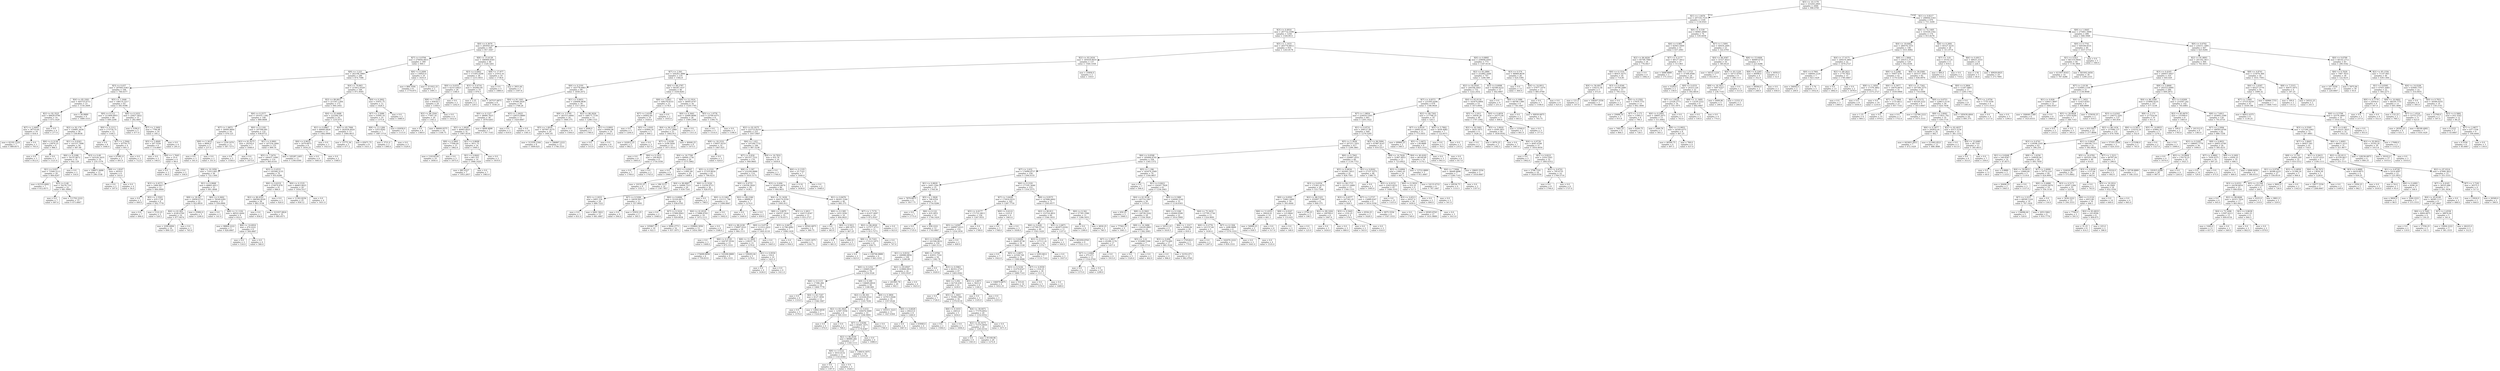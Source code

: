 digraph Tree {
node [shape=box] ;
0 [label="X[5] <= 10.1179\nmse = 333293.2905\nsamples = 2000\nvalue = 996.4785"] ;
1 [label="X[1] <= 1.0476\nmse = 297335.7535\nsamples = 1330\nvalue = 1130.0541"] ;
0 -> 1 [labeldistance=2.5, labelangle=45, headlabel="True"] ;
2 [label="X[3] <= 0.4916\nmse = 287732.5598\nsamples = 1256\nvalue = 1164.8511"] ;
1 -> 2 ;
3 [label="X[0] <= 0.3679\nmse = 285959.207\nsamples = 346\nvalue = 957.1647"] ;
2 -> 3 ;
4 [label="X[7] <= 4.0794\nmse = 276644.0833\nsamples = 300\nvalue = 900.1"] ;
3 -> 4 ;
5 [label="X[8] <= 3.225\nmse = 262196.3969\nsamples = 290\nvalue = 874.7586"] ;
4 -> 5 ;
6 [label="X[3] <= 0.437\nmse = 297845.0363\nsamples = 106\nvalue = 706.0377"] ;
5 -> 6 ;
7 [label="X[4] <= 85.3283\nmse = 405725.6711\nsamples = 23\nvalue = 1150.2609"] ;
6 -> 7 ;
8 [label="X[2] <= 92.3525\nmse = 89628.9796\nsamples = 14\nvalue = 675.1429"] ;
7 -> 8 ;
9 [label="X[7] <= 2.4493\nmse = 36710.64\nsamples = 10\nvalue = 834.4"] ;
8 -> 9 ;
10 [label="mse = 42192.1224\nsamples = 7\nvalue = 889.8571"] ;
9 -> 10 ;
11 [label="mse = 0.0\nsamples = 3\nvalue = 705.0"] ;
9 -> 11 ;
12 [label="mse = 0.0\nsamples = 4\nvalue = 277.0"] ;
8 -> 12 ;
13 [label="mse = 56.8889\nsamples = 9\nvalue = 1889.3333"] ;
7 -> 13 ;
14 [label="X[5] <= 1.2446\nmse = 198114.3217\nsamples = 83\nvalue = 582.9398"] ;
6 -> 14 ;
15 [label="X[0] <= 0.112\nmse = 211809.9955\nsamples = 68\nvalue = 649.2206"] ;
14 -> 15 ;
16 [label="X[2] <= 92.176\nmse = 150881.4436\nsamples = 56\nvalue = 538.8036"] ;
15 -> 16 ;
17 [label="X[6] <= 0.3138\nmse = 23870.25\nsamples = 6\nvalue = 966.5"] ;
16 -> 17 ;
18 [label="mse = 0.0\nsamples = 3\nvalue = 812.0"] ;
17 -> 18 ;
19 [label="mse = 0.0\nsamples = 3\nvalue = 1121.0"] ;
17 -> 19 ;
20 [label="X[1] <= 0.9343\nmse = 141537.7696\nsamples = 50\nvalue = 487.48"] ;
16 -> 20 ;
21 [label="X[6] <= 0.2288\nmse = 76155.4672\nsamples = 31\nvalue = 642.129"] ;
20 -> 21 ;
22 [label="X[1] <= 0.837\nmse = 73566.5113\nsamples = 29\nvalue = 664.6207"] ;
21 -> 22 ;
23 [label="mse = 61510.4082\nsamples = 7\nvalue = 612.8571"] ;
22 -> 23 ;
24 [label="X[3] <= 0.48\nmse = 76278.719\nsamples = 22\nvalue = 681.0909"] ;
22 -> 24 ;
25 [label="mse = 0.0\nsamples = 7\nvalue = 697.0"] ;
24 -> 25 ;
26 [label="mse = 111702.2222\nsamples = 15\nvalue = 673.6667"] ;
24 -> 26 ;
27 [label="mse = 0.0\nsamples = 2\nvalue = 316.0"] ;
21 -> 27 ;
28 [label="X[3] <= 0.48\nmse = 145526.3435\nsamples = 19\nvalue = 235.1579"] ;
20 -> 28 ;
29 [label="mse = 198871.6686\nsamples = 13\nvalue = 296.1538"] ;
28 -> 29 ;
30 [label="X[8] <= 1.8167\nmse = 4418.0\nsamples = 6\nvalue = 103.0"] ;
28 -> 30 ;
31 [label="mse = 0.0\nsamples = 2\nvalue = 197.0"] ;
30 -> 31 ;
32 [label="mse = 0.0\nsamples = 4\nvalue = 56.0"] ;
30 -> 32 ;
33 [label="X[0] <= 0.1213\nmse = 173734.75\nsamples = 12\nvalue = 1164.5"] ;
15 -> 33 ;
34 [label="mse = 0.0\nsamples = 8\nvalue = 1446.0"] ;
33 -> 34 ;
35 [label="X[7] <= 2.5944\nmse = 45750.75\nsamples = 4\nvalue = 601.5"] ;
33 -> 35 ;
36 [label="mse = 67081.0\nsamples = 2\nvalue = 491.0"] ;
35 -> 36 ;
37 [label="mse = 0.0\nsamples = 2\nvalue = 712.0"] ;
35 -> 37 ;
38 [label="X[6] <= 0.1033\nmse = 25827.5822\nsamples = 15\nvalue = 282.4667"] ;
14 -> 38 ;
39 [label="mse = 5184.0\nsamples = 5\nvalue = 477.0"] ;
38 -> 39 ;
40 [label="X[7] <= 3.3492\nmse = 7766.96\nsamples = 10\nvalue = 185.2"] ;
38 -> 40 ;
41 [label="X[5] <= 5.4849\nmse = 507.5556\nsamples = 6\nvalue = 114.6667"] ;
40 -> 41 ;
42 [label="mse = 0.0\nsamples = 2\nvalue = 146.0"] ;
41 -> 42 ;
43 [label="X[6] <= 1.7645\nmse = 25.0\nsamples = 4\nvalue = 99.0"] ;
41 -> 43 ;
44 [label="mse = 0.0\nsamples = 2\nvalue = 94.0"] ;
43 -> 44 ;
45 [label="mse = 0.0\nsamples = 2\nvalue = 104.0"] ;
43 -> 45 ;
46 [label="mse = 0.0\nsamples = 4\nvalue = 291.0"] ;
40 -> 46 ;
47 [label="X[4] <= 79.863\nmse = 215812.9329\nsamples = 184\nvalue = 971.9565"] ;
5 -> 47 ;
48 [label="X[2] <= 89.0611\nmse = 211547.1264\nsamples = 172\nvalue = 940.2442"] ;
47 -> 48 ;
49 [label="X[6] <= 0.2577\nmse = 191031.1382\nsamples = 148\nvalue = 889.0608"] ;
48 -> 49 ;
50 [label="X[7] <= 1.8872\nmse = 30000.9844\nsamples = 16\nvalue = 478.125"] ;
49 -> 50 ;
51 [label="X[8] <= 5.3632\nmse = 8664.0\nsamples = 5\nvalue = 237.0"] ;
50 -> 51 ;
52 [label="mse = 0.0\nsamples = 3\nvalue = 161.0"] ;
51 -> 52 ;
53 [label="mse = 0.0\nsamples = 2\nvalue = 351.0"] ;
51 -> 53 ;
54 [label="mse = 1259.1074\nsamples = 11\nvalue = 587.7273"] ;
50 -> 54 ;
55 [label="X[0] <= 0.1181\nmse = 187599.991\nsamples = 132\nvalue = 938.8712"] ;
49 -> 55 ;
56 [label="X[2] <= 81.9275\nmse = 20250.0\nsamples = 7\nvalue = 1648.0"] ;
55 -> 56 ;
57 [label="mse = 0.0\nsamples = 5\nvalue = 1558.0"] ;
56 -> 57 ;
58 [label="mse = 0.0\nsamples = 2\nvalue = 1873.0"] ;
56 -> 58 ;
59 [label="X[1] <= 0.9901\nmse = 167234.2464\nsamples = 125\nvalue = 899.16"] ;
55 -> 59 ;
60 [label="X[5] <= 7.5474\nmse = 160437.1099\nsamples = 114\nvalue = 865.6316"] ;
59 -> 60 ;
61 [label="X[8] <= 10.1958\nmse = 71012.845\nsamples = 44\nvalue = 722.1364"] ;
60 -> 61 ;
62 [label="X[3] <= 0.4573\nmse = 1906.9917\nsamples = 11\nvalue = 484.0909"] ;
61 -> 62 ;
63 [label="mse = 0.0\nsamples = 2\nvalue = 400.0"] ;
62 -> 63 ;
64 [label="X[5] <= 2.5503\nmse = 410.1728\nsamples = 9\nvalue = 502.7778"] ;
62 -> 64 ;
65 [label="mse = 0.0\nsamples = 7\nvalue = 496.0"] ;
64 -> 65 ;
66 [label="mse = 1122.25\nsamples = 2\nvalue = 526.5"] ;
64 -> 66 ;
67 [label="X[1] <= 0.9068\nmse = 68863.4013\nsamples = 33\nvalue = 801.4848"] ;
61 -> 67 ;
68 [label="X[8] <= 18.267\nmse = 19956.6715\nsamples = 22\nvalue = 922.6818"] ;
67 -> 68 ;
69 [label="X[4] <= 61.003\nmse = 4328.4709\nsamples = 19\nvalue = 877.9474"] ;
68 -> 69 ;
70 [label="mse = 2299.6094\nsamples = 16\nvalue = 899.125"] ;
69 -> 70 ;
71 [label="mse = 0.0\nsamples = 3\nvalue = 765.0"] ;
69 -> 71 ;
72 [label="mse = 25992.0\nsamples = 3\nvalue = 1206.0"] ;
68 -> 72 ;
73 [label="X[0] <= 0.2602\nmse = 78544.6281\nsamples = 11\nvalue = 559.0909"] ;
67 -> 73 ;
74 [label="mse = 0.0\nsamples = 2\nvalue = 141.0"] ;
73 -> 74 ;
75 [label="X[8] <= 11.1192\nmse = 48522.4444\nsamples = 9\nvalue = 652.0"] ;
73 -> 75 ;
76 [label="mse = 98864.2222\nsamples = 3\nvalue = 826.6667"] ;
75 -> 76 ;
77 [label="X[8] <= 14.6916\nmse = 470.2222\nsamples = 6\nvalue = 564.6667"] ;
75 -> 77 ;
78 [label="mse = 0.0\nsamples = 2\nvalue = 534.0"] ;
77 -> 78 ;
79 [label="mse = 0.0\nsamples = 4\nvalue = 580.0"] ;
77 -> 79 ;
80 [label="X[3] <= 0.4531\nmse = 195568.3135\nsamples = 70\nvalue = 955.8286"] ;
60 -> 80 ;
81 [label="X[6] <= 0.6219\nmse = 274974.878\nsamples = 41\nvalue = 886.0"] ;
80 -> 81 ;
82 [label="X[2] <= 80.4551\nmse = 296584.9529\nsamples = 38\nvalue = 883.3158"] ;
81 -> 82 ;
83 [label="mse = 0.0\nsamples = 3\nvalue = 856.0"] ;
82 -> 83 ;
84 [label="mse = 321937.0824\nsamples = 35\nvalue = 885.6571"] ;
82 -> 84 ;
85 [label="mse = 0.0\nsamples = 3\nvalue = 920.0"] ;
81 -> 85 ;
86 [label="X[0] <= 0.1535\nmse = 66663.9025\nsamples = 29\nvalue = 1054.5517"] ;
80 -> 86 ;
87 [label="mse = 11302.8256\nsamples = 25\nvalue = 959.12"] ;
86 -> 87 ;
88 [label="mse = 0.0\nsamples = 4\nvalue = 1651.0"] ;
86 -> 88 ;
89 [label="mse = 105287.1405\nsamples = 11\nvalue = 1246.6364"] ;
59 -> 89 ;
90 [label="X[4] <= 55.4488\nmse = 222284.526\nsamples = 24\nvalue = 1255.875"] ;
48 -> 90 ;
91 [label="X[1] <= 0.8867\nmse = 80840.0826\nsamples = 11\nvalue = 1482.0909"] ;
90 -> 91 ;
92 [label="X[6] <= 0.9635\nmse = 2479.6875\nsamples = 8\nvalue = 1654.25"] ;
91 -> 92 ;
93 [label="mse = 0.0\nsamples = 6\nvalue = 1683.0"] ;
92 -> 93 ;
94 [label="mse = 0.0\nsamples = 2\nvalue = 1568.0"] ;
92 -> 94 ;
95 [label="mse = 0.0\nsamples = 3\nvalue = 1023.0"] ;
91 -> 95 ;
96 [label="X[4] <= 65.7066\nmse = 262028.4024\nsamples = 13\nvalue = 1064.4615"] ;
90 -> 96 ;
97 [label="mse = 15775.36\nsamples = 5\nvalue = 477.2"] ;
96 -> 97 ;
98 [label="mse = 65671.75\nsamples = 8\nvalue = 1431.5"] ;
96 -> 98 ;
99 [label="X[0] <= 0.2602\nmse = 55931.75\nsamples = 12\nvalue = 1426.5"] ;
47 -> 99 ;
100 [label="X[7] <= 2.5086\nmse = 51695.16\nsamples = 10\nvalue = 1375.8"] ;
99 -> 100 ;
101 [label="X[8] <= 13.1284\nmse = 5353.9592\nsamples = 7\nvalue = 1487.5714"] ;
100 -> 101 ;
102 [label="mse = 3721.0\nsamples = 2\nvalue = 1384.0"] ;
101 -> 102 ;
103 [label="mse = 0.0\nsamples = 5\nvalue = 1529.0"] ;
101 -> 103 ;
104 [label="mse = 62658.0\nsamples = 3\nvalue = 1115.0"] ;
100 -> 104 ;
105 [label="mse = 0.0\nsamples = 2\nvalue = 1680.0"] ;
99 -> 105 ;
106 [label="X[6] <= 0.2094\nmse = 136925.6\nsamples = 10\nvalue = 1635.0"] ;
4 -> 106 ;
107 [label="mse = 866.3594\nsamples = 8\nvalue = 1770.875"] ;
106 -> 107 ;
108 [label="mse = 311922.25\nsamples = 2\nvalue = 1091.5"] ;
106 -> 108 ;
109 [label="X[8] <= 15.6138\nmse = 186968.6545\nsamples = 46\nvalue = 1329.3261"] ;
3 -> 109 ;
110 [label="X[3] <= 0.4462\nmse = 173305.0208\nsamples = 36\nvalue = 1215.5833"] ;
109 -> 110 ;
111 [label="X[0] <= 0.6351\nmse = 62313.6923\nsamples = 26\nvalue = 1346.0"] ;
110 -> 111 ;
112 [label="X[8] <= 7.7234\nmse = 65634.5\nsamples = 24\nvalue = 1358.0"] ;
111 -> 112 ;
113 [label="X[2] <= 86.3544\nmse = 77447.16\nsamples = 20\nvalue = 1343.2"] ;
112 -> 113 ;
114 [label="mse = 0.0\nsamples = 4\nvalue = 1369.0"] ;
113 -> 114 ;
115 [label="mse = 96600.9375\nsamples = 16\nvalue = 1336.75"] ;
113 -> 115 ;
116 [label="mse = 0.0\nsamples = 4\nvalue = 1432.0"] ;
112 -> 116 ;
117 [label="mse = 0.0\nsamples = 2\nvalue = 1202.0"] ;
111 -> 117 ;
118 [label="X[3] <= 0.4716\nmse = 302682.85\nsamples = 10\nvalue = 876.5"] ;
110 -> 118 ;
119 [label="mse = 2.25\nsamples = 2\nvalue = 229.5"] ;
118 -> 119 ;
120 [label="mse = 247537.6875\nsamples = 8\nvalue = 1038.25"] ;
118 -> 120 ;
121 [label="X[8] <= 17.877\nmse = 21914.16\nsamples = 10\nvalue = 1738.8"] ;
109 -> 121 ;
122 [label="mse = 0.0\nsamples = 5\nvalue = 1880.0"] ;
121 -> 122 ;
123 [label="mse = 3953.44\nsamples = 5\nvalue = 1597.6"] ;
121 -> 123 ;
124 [label="X[5] <= 1.1433\nmse = 265770.8612\nsamples = 910\nvalue = 1243.8176"] ;
2 -> 124 ;
125 [label="X[2] <= 93.2434\nmse = 185029.9019\nsamples = 137\nvalue = 1564.3358"] ;
124 -> 125 ;
126 [label="X[7] <= 2.561\nmse = 164263.3896\nsamples = 135\nvalue = 1582.8"] ;
125 -> 126 ;
127 [label="X[6] <= 0.2191\nmse = 183778.0063\nsamples = 89\nvalue = 1658.2472"] ;
126 -> 127 ;
128 [label="X[4] <= 91.1441\nmse = 97946.5924\nsamples = 50\nvalue = 1768.26"] ;
127 -> 128 ;
129 [label="X[0] <= 0.1327\nmse = 38084.7625\nsamples = 38\nvalue = 1878.0263"] ;
128 -> 129 ;
130 [label="X[5] <= 1.0029\nmse = 40943.6025\nsamples = 31\nvalue = 1907.4516"] ;
129 -> 130 ;
131 [label="X[8] <= 4.5865\nmse = 77506.64\nsamples = 15\nvalue = 1862.6"] ;
130 -> 131 ;
132 [label="mse = 116144.64\nsamples = 10\nvalue = 1856.4"] ;
131 -> 132 ;
133 [label="mse = 0.0\nsamples = 5\nvalue = 1875.0"] ;
131 -> 133 ;
134 [label="X[1] <= 0.8698\nmse = 3011.75\nsamples = 16\nvalue = 1949.5"] ;
130 -> 134 ;
135 [label="X[1] <= 0.8442\nmse = 661.551\nsamples = 14\nvalue = 1968.1429"] ;
134 -> 135 ;
136 [label="mse = 881.6327\nsamples = 7\nvalue = 1953.2857"] ;
135 -> 136 ;
137 [label="mse = 0.0\nsamples = 7\nvalue = 1983.0"] ;
135 -> 137 ;
138 [label="mse = 0.0\nsamples = 2\nvalue = 1819.0"] ;
134 -> 138 ;
139 [label="mse = 4608.4898\nsamples = 7\nvalue = 1747.7143"] ;
129 -> 139 ;
140 [label="X[5] <= 1.0025\nmse = 128533.8889\nsamples = 12\nvalue = 1420.6667"] ;
128 -> 140 ;
141 [label="mse = 0.0\nsamples = 2\nvalue = 619.0"] ;
140 -> 141 ;
142 [label="mse = 0.0\nsamples = 10\nvalue = 1581.0"] ;
140 -> 142 ;
143 [label="X[1] <= 0.8451\nmse = 258408.9836\nsamples = 39\nvalue = 1517.2051"] ;
127 -> 143 ;
144 [label="X[8] <= 3.5795\nmse = 261513.4844\nsamples = 24\nvalue = 1660.375"] ;
143 -> 144 ;
145 [label="X[5] <= 1.0018\nmse = 307947.4275\nsamples = 20\nvalue = 1691.65"] ;
144 -> 145 ;
146 [label="mse = 313354.2344\nsamples = 8\nvalue = 1609.625"] ;
145 -> 146 ;
147 [label="mse = 296867.2222\nsamples = 12\nvalue = 1746.3333"] ;
145 -> 147 ;
148 [label="mse = 0.0\nsamples = 4\nvalue = 1504.0"] ;
144 -> 148 ;
149 [label="X[2] <= 88.2626\nmse = 168171.7156\nsamples = 15\nvalue = 1288.1333"] ;
143 -> 149 ;
150 [label="mse = 2646.0\nsamples = 5\nvalue = 1780.0"] ;
149 -> 150 ;
151 [label="X[1] <= 0.9001\nmse = 69484.96\nsamples = 10\nvalue = 1042.2"] ;
149 -> 151 ;
152 [label="mse = 0.0\nsamples = 2\nvalue = 515.0"] ;
151 -> 152 ;
153 [label="mse = 0.0\nsamples = 8\nvalue = 1174.0"] ;
151 -> 153 ;
154 [label="X[4] <= 68.2787\nmse = 94185.1437\nsamples = 46\nvalue = 1436.8261"] ;
126 -> 154 ;
155 [label="X[8] <= 7.6263\nmse = 168278.8333\nsamples = 12\nvalue = 1178.0"] ;
154 -> 155 ;
156 [label="X[7] <= 2.6199\nmse = 64402.84\nsamples = 10\nvalue = 1026.6"] ;
155 -> 156 ;
157 [label="mse = 0.0\nsamples = 5\nvalue = 1204.0"] ;
156 -> 157 ;
158 [label="X[5] <= 1.0163\nmse = 65864.16\nsamples = 5\nvalue = 849.2"] ;
156 -> 158 ;
159 [label="mse = 162812.25\nsamples = 2\nvalue = 882.5"] ;
158 -> 159 ;
160 [label="mse = 0.0\nsamples = 3\nvalue = 827.0"] ;
158 -> 160 ;
161 [label="mse = 0.0\nsamples = 2\nvalue = 1935.0"] ;
155 -> 161 ;
162 [label="X[8] <= 12.1914\nmse = 36045.6747\nsamples = 34\nvalue = 1528.1765"] ;
154 -> 162 ;
163 [label="X[0] <= 0.3641\nmse = 32680.8698\nsamples = 26\nvalue = 1569.2308"] ;
162 -> 163 ;
164 [label="X[4] <= 94.2121\nmse = 27111.2968\nsamples = 23\nvalue = 1602.913"] ;
163 -> 164 ;
165 [label="X[7] <= 2.6199\nmse = 3106.5956\nsamples = 15\nvalue = 1671.9333"] ;
164 -> 165 ;
166 [label="mse = 0.0\nsamples = 6\nvalue = 1605.0"] ;
165 -> 166 ;
167 [label="X[6] <= 0.1933\nmse = 199.8025\nsamples = 9\nvalue = 1716.5556"] ;
165 -> 167 ;
168 [label="mse = 0.0\nsamples = 7\nvalue = 1709.0"] ;
167 -> 168 ;
169 [label="mse = 0.0\nsamples = 2\nvalue = 1743.0"] ;
167 -> 169 ;
170 [label="mse = 46440.25\nsamples = 8\nvalue = 1473.5"] ;
164 -> 170 ;
171 [label="mse = 0.0\nsamples = 3\nvalue = 1311.0"] ;
163 -> 171 ;
172 [label="X[5] <= 1.0778\nmse = 23700.9375\nsamples = 8\nvalue = 1394.75"] ;
162 -> 172 ;
173 [label="mse = 0.0\nsamples = 5\nvalue = 1514.0"] ;
172 -> 173 ;
174 [label="mse = 0.0\nsamples = 3\nvalue = 1196.0"] ;
172 -> 174 ;
175 [label="mse = 10404.0\nsamples = 2\nvalue = 318.0"] ;
125 -> 175 ;
176 [label="X[0] <= 0.8895\nmse = 258646.4565\nsamples = 773\nvalue = 1187.0116"] ;
124 -> 176 ;
177 [label="X[2] <= 93.2884\nmse = 252882.2448\nsamples = 747\nvalue = 1206.589"] ;
176 -> 177 ;
178 [label="X[2] <= 92.0545\nmse = 244168.3043\nsamples = 732\nvalue = 1222.2432"] ;
177 -> 178 ;
179 [label="X[7] <= 4.6573\nmse = 233305.0206\nsamples = 679\nvalue = 1186.9926"] ;
178 -> 179 ;
180 [label="X[7] <= 1.8854\nmse = 224024.5305\nsamples = 661\nvalue = 1205.1422"] ;
179 -> 180 ;
181 [label="X[2] <= 81.9275\nmse = 222723.8219\nsamples = 221\nvalue = 1057.0407"] ;
180 -> 181 ;
182 [label="X[8] <= 18.3332\nmse = 176057.9219\nsamples = 32\nvalue = 1467.625"] ;
181 -> 182 ;
183 [label="X[4] <= 16.7708\nmse = 69944.1736\nsamples = 29\nvalue = 1575.5862"] ;
182 -> 183 ;
184 [label="mse = 0.0\nsamples = 9\nvalue = 1946.0"] ;
183 -> 184 ;
185 [label="X[1] <= 0.8307\nmse = 11891.89\nsamples = 20\nvalue = 1408.9"] ;
183 -> 185 ;
186 [label="mse = 10155.25\nsamples = 6\nvalue = 1551.5"] ;
185 -> 186 ;
187 [label="mse = 186.3112\nsamples = 14\nvalue = 1347.7857"] ;
185 -> 187 ;
188 [label="mse = 0.0\nsamples = 3\nvalue = 424.0"] ;
182 -> 188 ;
189 [label="X[6] <= 1.421\nmse = 197249.7732\nsamples = 189\nvalue = 987.5238"] ;
181 -> 189 ;
190 [label="X[7] <= 0.834\nmse = 181557.7531\nsamples = 179\nvalue = 949.9665"] ;
189 -> 190 ;
191 [label="X[5] <= 4.2331\nmse = 57310.9018\nsamples = 65\nvalue = 799.9231"] ;
190 -> 191 ;
192 [label="X[4] <= 80.8907\nmse = 16006.7515\nsamples = 29\nvalue = 639.7241"] ;
191 -> 192 ;
193 [label="X[5] <= 2.2033\nmse = 9401.534\nsamples = 18\nvalue = 689.7222"] ;
192 -> 193 ;
194 [label="mse = 0.0\nsamples = 3\nvalue = 831.0"] ;
193 -> 194 ;
195 [label="mse = 6491.5822\nsamples = 15\nvalue = 661.4667"] ;
193 -> 195 ;
196 [label="X[7] <= 0.5206\nmse = 16030.9917\nsamples = 11\nvalue = 557.9091"] ;
192 -> 196 ;
197 [label="mse = 0.0\nsamples = 9\nvalue = 594.0"] ;
196 -> 197 ;
198 [label="mse = 55932.25\nsamples = 2\nvalue = 395.5"] ;
196 -> 198 ;
199 [label="X[6] <= 0.3226\nmse = 53256.4715\nsamples = 36\nvalue = 928.9722"] ;
191 -> 199 ;
200 [label="X[0] <= 0.6006\nmse = 55320.8071\nsamples = 34\nvalue = 936.6765"] ;
199 -> 200 ;
201 [label="mse = 0.0\nsamples = 2\nvalue = 1046.0"] ;
200 -> 201 ;
202 [label="X[7] <= 0.3224\nmse = 57984.6943\nsamples = 32\nvalue = 929.8438"] ;
200 -> 202 ;
203 [label="mse = 105867.25\nsamples = 16\nvalue = 922.5"] ;
202 -> 203 ;
204 [label="mse = 9994.2773\nsamples = 16\nvalue = 937.1875"] ;
202 -> 204 ;
205 [label="mse = 0.0\nsamples = 2\nvalue = 798.0"] ;
199 -> 205 ;
206 [label="X[8] <= 3.397\nmse = 232244.8988\nsamples = 114\nvalue = 1035.5175"] ;
190 -> 206 ;
207 [label="X[0] <= 0.4755\nmse = 139358.3929\nsamples = 28\nvalue = 1436.5"] ;
206 -> 207 ;
208 [label="X[0] <= 0.1462\nmse = 151111.746\nsamples = 21\nvalue = 1490.6667"] ;
207 -> 208 ;
209 [label="X[4] <= 41.8316\nmse = 173886.8765\nsamples = 18\nvalue = 1472.1111"] ;
208 -> 209 ;
210 [label="mse = 259864.3056\nsamples = 12\nvalue = 1454.1667"] ;
209 -> 210 ;
211 [label="mse = 0.0\nsamples = 6\nvalue = 1508.0"] ;
209 -> 211 ;
212 [label="mse = 0.0\nsamples = 3\nvalue = 1602.0"] ;
208 -> 212 ;
213 [label="X[2] <= 89.2346\nmse = 68890.0\nsamples = 7\nvalue = 1274.0"] ;
207 -> 213 ;
214 [label="mse = 0.0\nsamples = 5\nvalue = 1440.0"] ;
213 -> 214 ;
215 [label="mse = 0.0\nsamples = 2\nvalue = 859.0"] ;
213 -> 215 ;
216 [label="X[3] <= 0.694\nmse = 193093.8476\nsamples = 86\nvalue = 904.9651"] ;
206 -> 216 ;
217 [label="X[4] <= 51.3438\nmse = 204174.0359\nsamples = 46\nvalue = 1095.913"] ;
216 -> 217 ;
218 [label="X[8] <= 5.8079\nmse = 194557.1624\nsamples = 35\nvalue = 1178.4571"] ;
217 -> 218 ;
219 [label="X[2] <= 88.2238\nmse = 176697.4321\nsamples = 18\nvalue = 964.1111"] ;
218 -> 219 ;
220 [label="mse = 0.0\nsamples = 3\nvalue = 1408.0"] ;
219 -> 220 ;
221 [label="X[6] <= 0.2729\nmse = 164747.9556\nsamples = 15\nvalue = 875.3333"] ;
219 -> 221 ;
222 [label="mse = 174699.8056\nsamples = 6\nvalue = 759.8333"] ;
221 -> 222 ;
223 [label="mse = 143290.8889\nsamples = 9\nvalue = 952.3333"] ;
221 -> 223 ;
224 [label="X[0] <= 0.6734\nmse = 113312.2422\nsamples = 17\nvalue = 1405.4118"] ;
218 -> 224 ;
225 [label="X[8] <= 11.3895\nmse = 118237.76\nsamples = 15\nvalue = 1370.8"] ;
224 -> 225 ;
226 [label="mse = 339293.04\nsamples = 5\nvalue = 1270.4"] ;
225 -> 226 ;
227 [label="X[1] <= 0.9559\nmse = 150.0\nsamples = 10\nvalue = 1421.0"] ;
225 -> 227 ;
228 [label="mse = 0.0\nsamples = 4\nvalue = 1436.0"] ;
227 -> 228 ;
229 [label="mse = 0.0\nsamples = 6\nvalue = 1411.0"] ;
227 -> 229 ;
230 [label="mse = 0.0\nsamples = 2\nvalue = 1665.0"] ;
224 -> 230 ;
231 [label="X[5] <= 2.2811\nmse = 144113.8347\nsamples = 11\nvalue = 833.2727"] ;
217 -> 231 ;
232 [label="X[3] <= 0.6672\nmse = 21796.4082\nsamples = 7\nvalue = 1098.1429"] ;
231 -> 232 ;
233 [label="mse = 0.0\nsamples = 3\nvalue = 956.0"] ;
232 -> 233 ;
234 [label="mse = 11625.1875\nsamples = 4\nvalue = 1204.75"] ;
232 -> 234 ;
235 [label="mse = 20542.6875\nsamples = 4\nvalue = 369.75"] ;
231 -> 235 ;
236 [label="X[1] <= 0.8476\nmse = 90201.5344\nsamples = 40\nvalue = 685.375"] ;
216 -> 236 ;
237 [label="X[0] <= 0.1385\nmse = 1453.1836\nsamples = 16\nvalue = 404.0625"] ;
236 -> 237 ;
238 [label="mse = 0.0\nsamples = 12\nvalue = 383.0"] ;
237 -> 238 ;
239 [label="X[0] <= 0.5011\nmse = 489.1875\nsamples = 4\nvalue = 467.25"] ;
237 -> 239 ;
240 [label="mse = 0.0\nsamples = 2\nvalue = 481.0"] ;
239 -> 240 ;
241 [label="mse = 600.25\nsamples = 2\nvalue = 453.5"] ;
239 -> 241 ;
242 [label="X[7] <= 1.7174\nmse = 61437.4097\nsamples = 24\nvalue = 872.9167"] ;
236 -> 242 ;
243 [label="X[2] <= 84.4026\nmse = 127577.4711\nsamples = 11\nvalue = 813.7273"] ;
242 -> 243 ;
244 [label="X[8] <= 10.7243\nmse = 173123.1875\nsamples = 8\nvalue = 838.75"] ;
243 -> 244 ;
245 [label="mse = 0.0\nsamples = 2\nvalue = 825.0"] ;
244 -> 245 ;
246 [label="mse = 230746.8889\nsamples = 6\nvalue = 843.3333"] ;
244 -> 246 ;
247 [label="mse = 0.0\nsamples = 3\nvalue = 747.0"] ;
243 -> 247 ;
248 [label="mse = 0.0\nsamples = 13\nvalue = 923.0"] ;
242 -> 248 ;
249 [label="X[4] <= 16.7832\nmse = 932.76\nsamples = 10\nvalue = 1659.8"] ;
189 -> 249 ;
250 [label="mse = 0.0\nsamples = 3\nvalue = 1706.0"] ;
249 -> 250 ;
251 [label="X[0] <= 0.1335\nmse = 25.7143\nsamples = 7\nvalue = 1640.0"] ;
249 -> 251 ;
252 [label="mse = 0.16\nsamples = 5\nvalue = 1636.8"] ;
251 -> 252 ;
253 [label="mse = 0.0\nsamples = 2\nvalue = 1648.0"] ;
251 -> 253 ;
254 [label="X[1] <= 0.9732\nmse = 208127.49\nsamples = 440\nvalue = 1279.5295"] ;
180 -> 254 ;
255 [label="X[5] <= 5.3628\nmse = 207211.1051\nsamples = 417\nvalue = 1299.3861"] ;
254 -> 255 ;
256 [label="X[6] <= 0.6598\nmse = 185606.8745\nsamples = 328\nvalue = 1345.1372"] ;
255 -> 256 ;
257 [label="X[7] <= 2.632\nmse = 174990.8757\nsamples = 258\nvalue = 1394.0155"] ;
256 -> 257 ;
258 [label="X[1] <= 0.8829\nmse = 2445.1264\nsamples = 25\nvalue = 1764.56"] ;
257 -> 258 ;
259 [label="mse = 7879.6875\nsamples = 4\nvalue = 1817.75"] ;
258 -> 259 ;
260 [label="X[5] <= 1.5828\nmse = 768.4354\nsamples = 21\nvalue = 1754.4286"] ;
258 -> 260 ;
261 [label="mse = 0.0\nsamples = 7\nvalue = 1775.0"] ;
260 -> 261 ;
262 [label="X[6] <= 0.122\nmse = 835.2653\nsamples = 14\nvalue = 1744.1429"] ;
260 -> 262 ;
263 [label="mse = 0.0\nsamples = 2\nvalue = 1735.0"] ;
262 -> 263 ;
264 [label="mse = 958.2222\nsamples = 12\nvalue = 1745.6667"] ;
262 -> 264 ;
265 [label="X[6] <= 0.2191\nmse = 177191.5646\nsamples = 233\nvalue = 1354.2575"] ;
257 -> 265 ;
266 [label="X[7] <= 3.6428\nmse = 175616.4231\nsamples = 162\nvalue = 1287.7716"] ;
265 -> 266 ;
267 [label="X[5] <= 4.6177\nmse = 171721.0813\nsamples = 156\nvalue = 1267.9551"] ;
266 -> 267 ;
268 [label="X[5] <= 3.6587\nmse = 168907.6315\nsamples = 152\nvalue = 1254.2434"] ;
267 -> 268 ;
269 [label="X[1] <= 0.9449\nmse = 161506.9032\nsamples = 150\nvalue = 1265.5133"] ;
268 -> 269 ;
270 [label="X[1] <= 0.8332\nmse = 189980.8856\nsamples = 100\nvalue = 1206.88"] ;
269 -> 270 ;
271 [label="X[0] <= 0.1254\nmse = 139465.0367\nsamples = 76\nvalue = 1254.5526"] ;
270 -> 271 ;
272 [label="X[6] <= 0.1115\nmse = 17396.284\nsamples = 18\nvalue = 1468.7778"] ;
271 -> 272 ;
273 [label="mse = 0.0\nsamples = 6\nvalue = 1314.0"] ;
272 -> 273 ;
274 [label="X[4] <= 63.7247\nmse = 8127.3056\nsamples = 12\nvalue = 1546.1667"] ;
272 -> 274 ;
275 [label="mse = 0.0\nsamples = 5\nvalue = 1576.0"] ;
274 -> 275 ;
276 [label="mse = 12842.6939\nsamples = 7\nvalue = 1524.8571"] ;
274 -> 276 ;
277 [label="X[0] <= 0.189\nmse = 158685.8918\nsamples = 58\nvalue = 1188.069"] ;
271 -> 277 ;
278 [label="X[2] <= 84.361\nmse = 143244.6522\nsamples = 39\nvalue = 1105.7436"] ;
277 -> 278 ;
279 [label="X[2] <= 83.3925\nmse = 12587.5556\nsamples = 6\nvalue = 549.3333"] ;
278 -> 279 ;
280 [label="mse = 0.0\nsamples = 4\nvalue = 470.0"] ;
279 -> 280 ;
281 [label="mse = 0.0\nsamples = 2\nvalue = 708.0"] ;
279 -> 281 ;
282 [label="X[3] <= 0.632\nmse = 100476.5069\nsamples = 33\nvalue = 1206.9091"] ;
278 -> 282 ;
283 [label="X[7] <= 3.0246\nmse = 85491.1675\nsamples = 31\nvalue = 1170.8387"] ;
282 -> 283 ;
284 [label="X[2] <= 86.4556\nmse = 96989.284\nsamples = 27\nvalue = 1183.1111"] ;
283 -> 284 ;
285 [label="X[8] <= 3.5122\nmse = 5014.4132\nsamples = 11\nvalue = 1143.6364"] ;
284 -> 285 ;
286 [label="mse = 0.0\nsamples = 8\nvalue = 1187.0"] ;
285 -> 286 ;
287 [label="mse = 0.0\nsamples = 3\nvalue = 1028.0"] ;
285 -> 287 ;
288 [label="mse = 158414.1875\nsamples = 16\nvalue = 1210.25"] ;
284 -> 288 ;
289 [label="mse = 0.0\nsamples = 4\nvalue = 1088.0"] ;
283 -> 289 ;
290 [label="mse = 0.0\nsamples = 2\nvalue = 1766.0"] ;
282 -> 290 ;
291 [label="X[0] <= 0.3804\nmse = 147913.9446\nsamples = 19\nvalue = 1357.0526"] ;
277 -> 291 ;
292 [label="mse = 193311.3223\nsamples = 11\nvalue = 1427.6364"] ;
291 -> 292 ;
293 [label="X[0] <= 0.6028\nmse = 69223.0\nsamples = 8\nvalue = 1260.0"] ;
291 -> 293 ;
294 [label="mse = 0.0\nsamples = 4\nvalue = 1067.0"] ;
293 -> 294 ;
295 [label="mse = 63948.0\nsamples = 4\nvalue = 1453.0"] ;
293 -> 295 ;
296 [label="X[2] <= 83.8567\nmse = 319960.9931\nsamples = 24\nvalue = 1055.9167"] ;
270 -> 296 ;
297 [label="mse = 241995.79\nsamples = 20\nvalue = 902.1"] ;
296 -> 297 ;
298 [label="mse = 0.0\nsamples = 4\nvalue = 1825.0"] ;
296 -> 298 ;
299 [label="X[8] <= 5.9706\nmse = 83931.7316\nsamples = 50\nvalue = 1382.78"] ;
269 -> 299 ;
300 [label="mse = 0.0\nsamples = 3\nvalue = 1020.0"] ;
299 -> 300 ;
301 [label="X[3] <= 0.5963\nmse = 80352.2725\nsamples = 47\nvalue = 1405.9362"] ;
299 -> 301 ;
302 [label="X[4] <= 5.292\nmse = 82724.439\nsamples = 41\nvalue = 1439.0"] ;
301 -> 302 ;
303 [label="mse = 0.0\nsamples = 7\nvalue = 1726.0"] ;
302 -> 303 ;
304 [label="X[5] <= 1.3443\nmse = 79306.1981\nsamples = 34\nvalue = 1379.9118"] ;
302 -> 304 ;
305 [label="X[6] <= 0.1033\nmse = 2403.6\nsamples = 5\nvalue = 1654.0"] ;
304 -> 305 ;
306 [label="mse = 9.0\nsamples = 2\nvalue = 1594.0"] ;
305 -> 306 ;
307 [label="mse = 0.0\nsamples = 3\nvalue = 1694.0"] ;
305 -> 307 ;
308 [label="X[4] <= 39.0471\nmse = 77379.6052\nsamples = 29\nvalue = 1332.6552"] ;
304 -> 308 ;
309 [label="X[2] <= 81.9275\nmse = 71575.0059\nsamples = 26\nvalue = 1293.6154"] ;
308 -> 309 ;
310 [label="mse = 0.0\nsamples = 6\nvalue = 1363.0"] ;
309 -> 310 ;
311 [label="mse = 91169.96\nsamples = 20\nvalue = 1272.8"] ;
309 -> 311 ;
312 [label="mse = 0.0\nsamples = 3\nvalue = 1671.0"] ;
308 -> 312 ;
313 [label="X[5] <= 2.6071\nmse = 5625.0\nsamples = 6\nvalue = 1180.0"] ;
301 -> 313 ;
314 [label="mse = 0.0\nsamples = 3\nvalue = 1105.0"] ;
313 -> 314 ;
315 [label="mse = 0.0\nsamples = 3\nvalue = 1255.0"] ;
313 -> 315 ;
316 [label="mse = 0.0\nsamples = 2\nvalue = 409.0"] ;
268 -> 316 ;
317 [label="mse = 0.0\nsamples = 4\nvalue = 1789.0"] ;
267 -> 317 ;
318 [label="X[0] <= 0.6122\nmse = 1225.0\nsamples = 6\nvalue = 1803.0"] ;
266 -> 318 ;
319 [label="mse = 0.0\nsamples = 3\nvalue = 1768.0"] ;
318 -> 319 ;
320 [label="mse = 0.0\nsamples = 3\nvalue = 1838.0"] ;
318 -> 320 ;
321 [label="X[8] <= 9.9575\nmse = 147686.6602\nsamples = 71\nvalue = 1505.9577"] ;
265 -> 321 ;
322 [label="X[2] <= 90.813\nmse = 153724.4831\nsamples = 60\nvalue = 1546.1833"] ;
321 -> 322 ;
323 [label="X[6] <= 0.628\nmse = 67760.5714\nsamples = 49\nvalue = 1593.1429"] ;
322 -> 323 ;
324 [label="X[1] <= 0.8208\nmse = 34605.8738\nsamples = 39\nvalue = 1649.1538"] ;
323 -> 324 ;
325 [label="mse = 0.0\nsamples = 7\nvalue = 1922.0"] ;
324 -> 325 ;
326 [label="X[5] <= 2.6871\nmse = 22328.749\nsamples = 32\nvalue = 1589.4688"] ;
324 -> 326 ;
327 [label="X[3] <= 0.5236\nmse = 31479.6327\nsamples = 14\nvalue = 1689.7143"] ;
326 -> 327 ;
328 [label="mse = 106879.6875\nsamples = 4\nvalue = 1652.25"] ;
327 -> 328 ;
329 [label="mse = 533.61\nsamples = 10\nvalue = 1704.7"] ;
327 -> 329 ;
330 [label="X[7] <= 4.0559\nmse = 1316.25\nsamples = 18\nvalue = 1511.5"] ;
326 -> 330 ;
331 [label="mse = 0.0\nsamples = 5\nvalue = 1570.0"] ;
330 -> 331 ;
332 [label="mse = 0.0\nsamples = 13\nvalue = 1489.0"] ;
330 -> 332 ;
333 [label="X[3] <= 0.5573\nmse = 137111.41\nsamples = 10\nvalue = 1374.7"] ;
323 -> 333 ;
334 [label="mse = 2293.0612\nsamples = 7\nvalue = 1133.7143"] ;
333 -> 334 ;
335 [label="mse = 0.0\nsamples = 3\nvalue = 1937.0"] ;
333 -> 335 ;
336 [label="X[5] <= 2.6871\nmse = 483073.8182\nsamples = 11\nvalue = 1337.0"] ;
322 -> 336 ;
337 [label="mse = 0.0\nsamples = 2\nvalue = 504.0"] ;
336 -> 337 ;
338 [label="mse = 401959.8765\nsamples = 9\nvalue = 1522.1111"] ;
336 -> 338 ;
339 [label="X[0] <= 0.342\nmse = 57785.3388\nsamples = 11\nvalue = 1286.5455"] ;
321 -> 339 ;
340 [label="mse = 0.0\nsamples = 9\nvalue = 1399.0"] ;
339 -> 340 ;
341 [label="mse = 4830.25\nsamples = 2\nvalue = 780.5"] ;
339 -> 341 ;
342 [label="X[5] <= 1.296\nmse = 183474.3569\nsamples = 70\nvalue = 1164.9857"] ;
256 -> 342 ;
343 [label="mse = 0.0\nsamples = 7\nvalue = 506.0"] ;
342 -> 343 ;
344 [label="X[1] <= 0.8421\nmse = 150247.7828\nsamples = 63\nvalue = 1238.2063"] ;
342 -> 344 ;
345 [label="X[4] <= 61.9156\nmse = 145714.1067\nsamples = 30\nvalue = 1370.4"] ;
344 -> 345 ;
346 [label="mse = 650.25\nsamples = 2\nvalue = 1846.5"] ;
345 -> 346 ;
347 [label="X[8] <= 8.3943\nmse = 138728.5242\nsamples = 28\nvalue = 1336.3929"] ;
345 -> 347 ;
348 [label="mse = 77562.25\nsamples = 4\nvalue = 1061.5"] ;
347 -> 348 ;
349 [label="X[8] <= 14.3486\nmse = 134229.4983\nsamples = 24\nvalue = 1382.2083"] ;
347 -> 349 ;
350 [label="X[7] <= 3.3857\nmse = 65286.1176\nsamples = 17\nvalue = 1457.0"] ;
349 -> 350 ;
351 [label="X[7] <= 2.6464\nmse = 972.071\nsamples = 13\nvalue = 1316.0769"] ;
350 -> 351 ;
352 [label="mse = 0.0\nsamples = 3\nvalue = 1373.0"] ;
351 -> 352 ;
353 [label="mse = 0.0\nsamples = 10\nvalue = 1299.0"] ;
351 -> 353 ;
354 [label="mse = 0.0\nsamples = 4\nvalue = 1915.0"] ;
350 -> 354 ;
355 [label="X[5] <= 3.22\nmse = 255086.5306\nsamples = 7\nvalue = 1200.5714"] ;
349 -> 355 ;
356 [label="mse = 0.0\nsamples = 5\nvalue = 1520.0"] ;
355 -> 356 ;
357 [label="mse = 0.0\nsamples = 2\nvalue = 402.0"] ;
355 -> 357 ;
358 [label="X[0] <= 0.1989\nmse = 124040.5142\nsamples = 33\nvalue = 1118.0303"] ;
344 -> 358 ;
359 [label="X[0] <= 0.1246\nmse = 85064.0599\nsamples = 22\nvalue = 1014.5909"] ;
358 -> 359 ;
360 [label="mse = 16512.25\nsamples = 2\nvalue = 1616.5"] ;
359 -> 360 ;
361 [label="X[6] <= 1.3317\nmse = 52066.84\nsamples = 20\nvalue = 954.4"] ;
359 -> 361 ;
362 [label="X[3] <= 0.694\nmse = 24774.699\nsamples = 17\nvalue = 985.3529"] ;
361 -> 362 ;
363 [label="mse = 0.0\nsamples = 4\nvalue = 996.0"] ;
362 -> 363 ;
364 [label="mse = 32352.071\nsamples = 13\nvalue = 982.0769"] ;
362 -> 364 ;
365 [label="mse = 170528.0\nsamples = 3\nvalue = 779.0"] ;
361 -> 365 ;
366 [label="X[4] <= 75.3419\nmse = 137795.1736\nsamples = 11\nvalue = 1324.9091"] ;
358 -> 366 ;
367 [label="X[0] <= 0.2776\nmse = 141137.84\nsamples = 5\nvalue = 1030.4"] ;
366 -> 367 ;
368 [label="mse = 0.0\nsamples = 2\nvalue = 1287.0"] ;
367 -> 368 ;
369 [label="mse = 162070.2222\nsamples = 3\nvalue = 859.3333"] ;
367 -> 369 ;
370 [label="X[7] <= 4.1304\nmse = 2496.8889\nsamples = 6\nvalue = 1570.3333"] ;
366 -> 370 ;
371 [label="mse = 0.0\nsamples = 2\nvalue = 1641.0"] ;
370 -> 371 ;
372 [label="mse = 0.0\nsamples = 4\nvalue = 1535.0"] ;
370 -> 372 ;
373 [label="X[0] <= 0.7943\nmse = 250687.4551\nsamples = 89\nvalue = 1130.7753"] ;
255 -> 373 ;
374 [label="X[5] <= 6.8034\nmse = 343041.5015\nsamples = 41\nvalue = 828.7561"] ;
373 -> 374 ;
375 [label="X[3] <= 0.6354\nmse = 175361.4275\nsamples = 26\nvalue = 533.7308"] ;
374 -> 375 ;
376 [label="X[0] <= 0.6591\nmse = 75962.2469\nsamples = 18\nvalue = 393.4444"] ;
375 -> 376 ;
377 [label="X[8] <= 11.6353\nmse = 39424.01\nsamples = 10\nvalue = 601.3"] ;
376 -> 377 ;
378 [label="mse = 54990.25\nsamples = 2\nvalue = 938.5"] ;
377 -> 378 ;
379 [label="mse = 0.0\nsamples = 8\nvalue = 517.0"] ;
377 -> 379 ;
380 [label="X[8] <= 6.0167\nmse = 123.9844\nsamples = 8\nvalue = 133.625"] ;
376 -> 380 ;
381 [label="mse = 0.0\nsamples = 3\nvalue = 148.0"] ;
380 -> 381 ;
382 [label="mse = 0.0\nsamples = 5\nvalue = 125.0"] ;
380 -> 382 ;
383 [label="X[2] <= 88.5325\nmse = 255097.7344\nsamples = 8\nvalue = 849.375"] ;
375 -> 383 ;
384 [label="mse = 2756.25\nsamples = 2\nvalue = 196.5"] ;
383 -> 384 ;
385 [label="X[2] <= 89.3204\nmse = 149769.0\nsamples = 6\nvalue = 1067.0"] ;
383 -> 385 ;
386 [label="mse = 0.0\nsamples = 3\nvalue = 1454.0"] ;
385 -> 386 ;
387 [label="mse = 0.0\nsamples = 3\nvalue = 680.0"] ;
385 -> 387 ;
388 [label="X[2] <= 84.1715\nmse = 221311.0489\nsamples = 15\nvalue = 1340.1333"] ;
374 -> 388 ;
389 [label="X[3] <= 0.6577\nmse = 247342.25\nsamples = 6\nvalue = 928.5"] ;
388 -> 389 ;
390 [label="X[3] <= 0.5645\nmse = 1332.25\nsamples = 4\nvalue = 579.5"] ;
389 -> 390 ;
391 [label="mse = 0.0\nsamples = 2\nvalue = 543.0"] ;
390 -> 391 ;
392 [label="mse = 0.0\nsamples = 2\nvalue = 616.0"] ;
390 -> 392 ;
393 [label="mse = 8556.25\nsamples = 2\nvalue = 1626.5"] ;
389 -> 393 ;
394 [label="X[7] <= 3.2737\nmse = 15688.0247\nsamples = 9\nvalue = 1614.5556"] ;
388 -> 394 ;
395 [label="mse = 9975.5556\nsamples = 6\nvalue = 1547.3333"] ;
394 -> 395 ;
396 [label="mse = 0.0\nsamples = 3\nvalue = 1749.0"] ;
394 -> 396 ;
397 [label="X[1] <= 0.8202\nmse = 27337.4375\nsamples = 48\nvalue = 1388.75"] ;
373 -> 397 ;
398 [label="mse = 0.0\nsamples = 3\nvalue = 1095.0"] ;
397 -> 398 ;
399 [label="X[5] <= 6.0152\nmse = 23023.8222\nsamples = 45\nvalue = 1408.3333"] ;
397 -> 399 ;
400 [label="mse = 0.0\nsamples = 15\nvalue = 1325.0"] ;
399 -> 400 ;
401 [label="X[3] <= 0.6513\nmse = 29327.4\nsamples = 30\nvalue = 1450.0"] ;
399 -> 401 ;
402 [label="mse = 29305.8765\nsamples = 27\nvalue = 1431.8889"] ;
401 -> 402 ;
403 [label="mse = 0.0\nsamples = 3\nvalue = 1613.0"] ;
401 -> 403 ;
404 [label="X[2] <= 84.5994\nmse = 87987.8147\nsamples = 23\nvalue = 919.5217"] ;
254 -> 404 ;
405 [label="X[8] <= 14.7628\nmse = 31967.9053\nsamples = 13\nvalue = 723.6923"] ;
404 -> 405 ;
406 [label="X[3] <= 0.6994\nmse = 23661.01\nsamples = 10\nvalue = 667.3"] ;
405 -> 406 ;
407 [label="X[0] <= 0.3918\nmse = 552.25\nsamples = 4\nvalue = 517.5"] ;
406 -> 407 ;
408 [label="mse = 0.0\nsamples = 2\nvalue = 494.0"] ;
407 -> 408 ;
409 [label="mse = 0.0\nsamples = 2\nvalue = 541.0"] ;
407 -> 409 ;
410 [label="mse = 14133.4722\nsamples = 6\nvalue = 767.1667"] ;
406 -> 410 ;
411 [label="mse = 13722.8889\nsamples = 3\nvalue = 911.6667"] ;
405 -> 411 ;
412 [label="X[4] <= 40.4202\nmse = 46149.69\nsamples = 10\nvalue = 1174.1"] ;
404 -> 412 ;
413 [label="X[4] <= 7.5006\nmse = 38448.4898\nsamples = 7\nvalue = 1240.7143"] ;
412 -> 413 ;
414 [label="mse = 49536.75\nsamples = 4\nvalue = 1153.5"] ;
413 -> 414 ;
415 [label="mse = 0.0\nsamples = 3\nvalue = 1357.0"] ;
413 -> 415 ;
416 [label="mse = 29605.5556\nsamples = 3\nvalue = 1018.6667"] ;
412 -> 416 ;
417 [label="X[2] <= 89.7263\nmse = 117796.25\nsamples = 18\nvalue = 520.5"] ;
179 -> 417 ;
418 [label="X[7] <= 4.8519\nmse = 24902.6116\nsamples = 11\nvalue = 773.5455"] ;
417 -> 418 ;
419 [label="mse = 69960.25\nsamples = 2\nvalue = 540.5"] ;
418 -> 419 ;
420 [label="X[5] <= 3.4672\nmse = 138.8889\nsamples = 9\nvalue = 825.3333"] ;
418 -> 420 ;
421 [label="mse = 0.0\nsamples = 3\nvalue = 842.0"] ;
420 -> 421 ;
422 [label="mse = 0.0\nsamples = 6\nvalue = 817.0"] ;
420 -> 422 ;
423 [label="X[5] <= 5.7802\nmse = 5030.4082\nsamples = 7\nvalue = 122.8571"] ;
417 -> 423 ;
424 [label="mse = 0.0\nsamples = 5\nvalue = 78.0"] ;
423 -> 424 ;
425 [label="mse = 0.0\nsamples = 2\nvalue = 235.0"] ;
423 -> 425 ;
426 [label="X[4] <= 65.0116\nmse = 163474.0904\nsamples = 53\nvalue = 1673.8491"] ;
178 -> 426 ;
427 [label="X[5] <= 3.1011\nmse = 16930.26\nsamples = 48\nvalue = 1797.1042"] ;
426 -> 427 ;
428 [label="X[2] <= 92.5001\nmse = 3624.1875\nsamples = 4\nvalue = 1426.25"] ;
427 -> 428 ;
429 [label="mse = 0.0\nsamples = 2\nvalue = 1460.0"] ;
428 -> 429 ;
430 [label="mse = 4970.25\nsamples = 2\nvalue = 1392.5"] ;
428 -> 430 ;
431 [label="X[5] <= 3.9016\nmse = 4500.2851\nsamples = 44\nvalue = 1830.8182"] ;
427 -> 431 ;
432 [label="mse = 0.0\nsamples = 7\nvalue = 1907.0"] ;
431 -> 432 ;
433 [label="X[4] <= 4.9739\nmse = 4045.9708\nsamples = 37\nvalue = 1816.4054"] ;
431 -> 433 ;
434 [label="mse = 0.0\nsamples = 5\nvalue = 1902.0"] ;
433 -> 434 ;
435 [label="X[1] <= 0.8221\nmse = 3354.5303\nsamples = 32\nvalue = 1803.0312"] ;
433 -> 435 ;
436 [label="mse = 3796.7191\nsamples = 18\nvalue = 1829.0556"] ;
435 -> 436 ;
437 [label="X[5] <= 4.6741\nmse = 795.6735\nsamples = 14\nvalue = 1769.5714"] ;
435 -> 437 ;
438 [label="mse = 0.0\nsamples = 8\nvalue = 1794.0"] ;
437 -> 438 ;
439 [label="mse = 0.0\nsamples = 6\nvalue = 1737.0"] ;
437 -> 439 ;
440 [label="X[0] <= 0.4654\nmse = 24375.04\nsamples = 5\nvalue = 490.6"] ;
426 -> 440 ;
441 [label="mse = 12544.0\nsamples = 2\nvalue = 661.0"] ;
440 -> 441 ;
442 [label="mse = 0.0\nsamples = 3\nvalue = 377.0"] ;
440 -> 442 ;
443 [label="X[3] <= 0.6098\nmse = 82586.6222\nsamples = 15\nvalue = 442.6667"] ;
177 -> 443 ;
444 [label="mse = 0.0\nsamples = 9\nvalue = 251.0"] ;
443 -> 444 ;
445 [label="X[0] <= 0.1086\nmse = 68706.1389\nsamples = 6\nvalue = 730.1667"] ;
443 -> 445 ;
446 [label="mse = 0.0\nsamples = 2\nvalue = 603.0"] ;
445 -> 446 ;
447 [label="mse = 90930.6875\nsamples = 4\nvalue = 793.75"] ;
445 -> 447 ;
448 [label="X[3] <= 0.574\nmse = 96868.8639\nsamples = 26\nvalue = 624.5385"] ;
176 -> 448 ;
449 [label="mse = 0.0\nsamples = 13\nvalue = 364.0"] ;
448 -> 449 ;
450 [label="X[4] <= 14.0011\nmse = 57977.1479\nsamples = 13\nvalue = 885.0769"] ;
448 -> 450 ;
451 [label="mse = 0.0\nsamples = 7\nvalue = 1108.0"] ;
450 -> 451 ;
452 [label="mse = 0.0\nsamples = 6\nvalue = 625.0"] ;
450 -> 452 ;
453 [label="X[0] <= 0.539\nmse = 90961.0849\nsamples = 74\nvalue = 539.4459"] ;
1 -> 453 ;
454 [label="X[6] <= 0.985\nmse = 82943.5409\nsamples = 51\nvalue = 637.2941"] ;
453 -> 454 ;
455 [label="X[2] <= 84.4026\nmse = 85748.7066\nsamples = 24\nvalue = 776.0417"] ;
454 -> 455 ;
456 [label="X[6] <= 0.1314\nmse = 80431.9275\nsamples = 20\nvalue = 714.85"] ;
455 -> 456 ;
457 [label="X[4] <= 56.0911\nmse = 154215.36\nsamples = 5\nvalue = 472.8"] ;
456 -> 457 ;
458 [label="mse = 121.0\nsamples = 2\nvalue = 107.0"] ;
457 -> 458 ;
459 [label="mse = 108267.5556\nsamples = 3\nvalue = 716.6667"] ;
457 -> 459 ;
460 [label="X[3] <= 0.4546\nmse = 29798.2489\nsamples = 15\nvalue = 795.5333"] ;
456 -> 460 ;
461 [label="mse = 0.0\nsamples = 2\nvalue = 491.0"] ;
460 -> 461 ;
462 [label="X[0] <= 0.2592\nmse = 17919.7751\nsamples = 13\nvalue = 842.3846"] ;
460 -> 462 ;
463 [label="mse = 19488.16\nsamples = 5\nvalue = 915.8"] ;
462 -> 463 ;
464 [label="X[7] <= 2.173\nmse = 11465.5\nsamples = 8\nvalue = 796.5"] ;
462 -> 464 ;
465 [label="mse = 7482.25\nsamples = 4\nvalue = 864.5"] ;
464 -> 465 ;
466 [label="mse = 6200.75\nsamples = 4\nvalue = 728.5"] ;
464 -> 466 ;
467 [label="mse = 0.0\nsamples = 4\nvalue = 1082.0"] ;
455 -> 467 ;
468 [label="X[7] <= 0.2177\nmse = 48127.5912\nsamples = 27\nvalue = 513.963"] ;
454 -> 468 ;
469 [label="mse = 5688.8889\nsamples = 3\nvalue = 175.3333"] ;
468 -> 469 ;
470 [label="X[6] <= 1.2721\nmse = 37306.9566\nsamples = 24\nvalue = 556.2917"] ;
468 -> 470 ;
471 [label="mse = 5329.0\nsamples = 2\nvalue = 156.0"] ;
470 -> 471 ;
472 [label="X[0] <= 0.4331\nmse = 24323.126\nsamples = 22\nvalue = 592.6818"] ;
470 -> 472 ;
473 [label="X[7] <= 1.8525\nmse = 23328.2773\nsamples = 16\nvalue = 555.1875"] ;
472 -> 473 ;
474 [label="X[0] <= 0.2093\nmse = 18693.2071\nsamples = 13\nvalue = 511.8462"] ;
473 -> 474 ;
475 [label="mse = 1049.76\nsamples = 5\nvalue = 583.2"] ;
474 -> 475 ;
476 [label="X[8] <= 13.9953\nmse = 24549.4375\nsamples = 8\nvalue = 467.25"] ;
474 -> 476 ;
477 [label="mse = 46500.75\nsamples = 4\nvalue = 497.5"] ;
476 -> 477 ;
478 [label="mse = 768.0\nsamples = 4\nvalue = 437.0"] ;
476 -> 478 ;
479 [label="mse = 0.0\nsamples = 3\nvalue = 743.0"] ;
473 -> 479 ;
480 [label="X[8] <= 11.3495\nmse = 13230.2222\nsamples = 6\nvalue = 692.6667"] ;
472 -> 480 ;
481 [label="mse = 0.0\nsamples = 2\nvalue = 530.0"] ;
480 -> 481 ;
482 [label="mse = 0.0\nsamples = 4\nvalue = 774.0"] ;
480 -> 482 ;
483 [label="X[7] <= 1.5091\nmse = 40434.2495\nsamples = 23\nvalue = 322.4783"] ;
453 -> 483 ;
484 [label="X[4] <= 84.4587\nmse = 31527.4023\nsamples = 16\nvalue = 365.8125"] ;
483 -> 484 ;
485 [label="mse = 34532.1224\nsamples = 7\nvalue = 452.8571"] ;
484 -> 485 ;
486 [label="X[4] <= 93.1229\nmse = 18713.8765\nsamples = 9\nvalue = 298.1111"] ;
484 -> 486 ;
487 [label="X[8] <= 18.3411\nmse = 7097.6327\nsamples = 7\nvalue = 236.7143"] ;
486 -> 487 ;
488 [label="mse = 4408.96\nsamples = 5\nvalue = 249.8"] ;
487 -> 488 ;
489 [label="mse = 12321.0\nsamples = 2\nvalue = 204.0"] ;
487 -> 489 ;
490 [label="mse = 0.0\nsamples = 2\nvalue = 513.0"] ;
486 -> 490 ;
491 [label="X[8] <= 15.6406\nmse = 46689.6735\nsamples = 7\nvalue = 223.4286"] ;
483 -> 491 ;
492 [label="X[8] <= 8.2265\nmse = 40098.0\nsamples = 4\nvalue = 352.0"] ;
491 -> 492 ;
493 [label="mse = 58564.0\nsamples = 2\nvalue = 248.0"] ;
492 -> 493 ;
494 [label="mse = 0.0\nsamples = 2\nvalue = 456.0"] ;
492 -> 494 ;
495 [label="mse = 4050.0\nsamples = 3\nvalue = 52.0"] ;
491 -> 495 ;
496 [label="X[1] <= 0.8217\nmse = 298944.5343\nsamples = 670\nvalue = 731.3209"] ;
0 -> 496 [labeldistance=2.5, labelangle=-45, headlabel="False"] ;
497 [label="X[4] <= 72.1405\nmse = 319329.1542\nsamples = 174\nvalue = 915.8276"] ;
496 -> 497 ;
498 [label="X[4] <= 19.6462\nmse = 280576.3331\nsamples = 146\nvalue = 1031.8082"] ;
497 -> 498 ;
499 [label="X[4] <= 17.4171\nmse = 249219.3802\nsamples = 22\nvalue = 1479.2727"] ;
498 -> 499 ;
500 [label="X[0] <= 0.7061\nmse = 148044.1224\nsamples = 7\nvalue = 823.1429"] ;
499 -> 500 ;
501 [label="mse = 56644.0\nsamples = 2\nvalue = 249.0"] ;
500 -> 501 ;
502 [label="mse = 5.76\nsamples = 5\nvalue = 1052.8"] ;
500 -> 502 ;
503 [label="X[2] <= 89.2621\nmse = 1776.7822\nsamples = 15\nvalue = 1785.4667"] ;
499 -> 503 ;
504 [label="mse = 0.0\nsamples = 13\nvalue = 1802.0"] ;
503 -> 504 ;
505 [label="mse = 0.0\nsamples = 2\nvalue = 1678.0"] ;
503 -> 505 ;
506 [label="X[8] <= 1.5844\nmse = 244313.3725\nsamples = 124\nvalue = 952.4194"] ;
498 -> 506 ;
507 [label="X[6] <= 0.2288\nmse = 70957.678\nsamples = 42\nvalue = 1179.5238"] ;
506 -> 507 ;
508 [label="X[8] <= 1.1854\nmse = 17378.3802\nsamples = 11\nvalue = 1575.2727"] ;
507 -> 508 ;
509 [label="mse = 0.0\nsamples = 3\nvalue = 1360.0"] ;
508 -> 509 ;
510 [label="mse = 0.0\nsamples = 8\nvalue = 1656.0"] ;
508 -> 510 ;
511 [label="X[6] <= 0.3977\nmse = 14676.0874\nsamples = 31\nvalue = 1039.0968"] ;
507 -> 511 ;
512 [label="mse = 0.0\nsamples = 10\nvalue = 1210.0"] ;
511 -> 512 ;
513 [label="X[7] <= 2.7668\nmse = 1133.0612\nsamples = 21\nvalue = 957.7143"] ;
511 -> 513 ;
514 [label="mse = 1.25\nsamples = 6\nvalue = 904.5"] ;
513 -> 514 ;
515 [label="mse = 0.0\nsamples = 15\nvalue = 979.0"] ;
513 -> 515 ;
516 [label="X[4] <= 39.5584\nmse = 293157.3563\nsamples = 82\nvalue = 836.0976"] ;
506 -> 516 ;
517 [label="X[5] <= 11.7262\nmse = 297346.3375\nsamples = 65\nvalue = 716.0308"] ;
516 -> 517 ;
518 [label="X[6] <= 0.5172\nmse = 85528.2222\nsamples = 6\nvalue = 1613.6667"] ;
517 -> 518 ;
519 [label="mse = 0.0\nsamples = 3\nvalue = 1752.0"] ;
518 -> 519 ;
520 [label="mse = 132784.2222\nsamples = 3\nvalue = 1475.3333"] ;
518 -> 520 ;
521 [label="X[0] <= 0.6753\nmse = 228613.5116\nsamples = 59\nvalue = 624.7458"] ;
517 -> 521 ;
522 [label="X[8] <= 2.6042\nmse = 173421.742\nsamples = 35\nvalue = 439.1714"] ;
521 -> 522 ;
523 [label="X[6] <= 0.3977\nmse = 292832.01\nsamples = 20\nvalue = 482.7"] ;
522 -> 523 ;
524 [label="mse = 443403.2653\nsamples = 7\nvalue = 472.1429"] ;
523 -> 524 ;
525 [label="mse = 211662.8521\nsamples = 13\nvalue = 488.3846"] ;
523 -> 525 ;
526 [label="X[2] <= 82.4037\nmse = 8313.3156\nsamples = 15\nvalue = 381.1333"] ;
522 -> 526 ;
527 [label="mse = 0.0\nsamples = 2\nvalue = 613.0"] ;
526 -> 527 ;
528 [label="X[4] <= 23.6985\nmse = 48.7101\nsamples = 13\nvalue = 345.4615"] ;
526 -> 528 ;
529 [label="mse = 0.0\nsamples = 6\nvalue = 353.0"] ;
528 -> 529 ;
530 [label="mse = 0.0\nsamples = 7\nvalue = 339.0"] ;
528 -> 530 ;
531 [label="mse = 185639.4844\nsamples = 24\nvalue = 895.375"] ;
521 -> 531 ;
532 [label="X[0] <= 0.3804\nmse = 11267.0865\nsamples = 17\nvalue = 1295.1765"] ;
516 -> 532 ;
533 [label="mse = 0.0\nsamples = 8\nvalue = 1385.0"] ;
532 -> 533 ;
534 [label="X[7] <= 2.0756\nmse = 7735.5556\nsamples = 9\nvalue = 1215.3333"] ;
532 -> 534 ;
535 [label="mse = 0.0\nsamples = 4\nvalue = 1117.0"] ;
534 -> 535 ;
536 [label="mse = 0.0\nsamples = 5\nvalue = 1294.0"] ;
534 -> 536 ;
537 [label="X[6] <= 0.2681\nmse = 85527.4235\nsamples = 28\nvalue = 311.0714"] ;
497 -> 537 ;
538 [label="X[7] <= 3.01\nmse = 10142.25\nsamples = 4\nvalue = 818.5"] ;
537 -> 538 ;
539 [label="mse = 484.0\nsamples = 2\nvalue = 918.0"] ;
538 -> 539 ;
540 [label="mse = 0.0\nsamples = 2\nvalue = 719.0"] ;
538 -> 540 ;
541 [label="X[6] <= 0.4913\nmse = 48025.3333\nsamples = 24\nvalue = 226.5"] ;
537 -> 541 ;
542 [label="mse = 2.56\nsamples = 5\nvalue = 46.8"] ;
541 -> 542 ;
543 [label="mse = 49928.6925\nsamples = 19\nvalue = 273.7895"] ;
541 -> 543 ;
544 [label="X[8] <= 1.0445\nmse = 275661.5999\nsamples = 496\nvalue = 666.5948"] ;
496 -> 544 ;
545 [label="X[0] <= 0.7741\nmse = 500168.6531\nsamples = 49\nvalue = 1037.5714"] ;
544 -> 545 ;
546 [label="X[1] <= 0.823\nmse = 461314.9644\nsamples = 44\nvalue = 1136.3864"] ;
545 -> 546 ;
547 [label="mse = 411957.8163\nsamples = 14\nvalue = 787.4286"] ;
546 -> 547 ;
548 [label="mse = 401002.4456\nsamples = 30\nvalue = 1299.2333"] ;
546 -> 548 ;
549 [label="mse = 0.0\nsamples = 5\nvalue = 168.0"] ;
545 -> 549 ;
550 [label="X[0] <= 0.6702\nmse = 234311.1895\nsamples = 447\nvalue = 625.9284"] ;
544 -> 550 ;
551 [label="X[2] <= 91.9093\nmse = 241162.3611\nsamples = 364\nvalue = 702.4011"] ;
550 -> 551 ;
552 [label="X[3] <= 0.4165\nmse = 240937.6927\nsamples = 310\nvalue = 645.029"] ;
551 -> 552 ;
553 [label="X[7] <= 2.0138\nmse = 510065.1338\nsamples = 21\nvalue = 1136.9048"] ;
552 -> 553 ;
554 [label="X[1] <= 0.828\nmse = 158411.9097\nsamples = 12\nvalue = 1682.9167"] ;
553 -> 554 ;
555 [label="mse = 184640.1389\nsamples = 6\nvalue = 1425.8333"] ;
554 -> 555 ;
556 [label="mse = 0.0\nsamples = 6\nvalue = 1940.0"] ;
554 -> 556 ;
557 [label="X[6] <= 1.3452\nmse = 51423.6543\nsamples = 9\nvalue = 408.8889"] ;
553 -> 557 ;
558 [label="X[5] <= 29.8928\nmse = 5355.9184\nsamples = 7\nvalue = 348.7143"] ;
557 -> 558 ;
559 [label="mse = 0.0\nsamples = 2\nvalue = 233.0"] ;
558 -> 559 ;
560 [label="mse = 0.0\nsamples = 5\nvalue = 395.0"] ;
558 -> 560 ;
561 [label="mse = 155630.25\nsamples = 2\nvalue = 619.5"] ;
557 -> 561 ;
562 [label="X[8] <= 5.6666\nmse = 202523.6995\nsamples = 289\nvalue = 609.2872"] ;
552 -> 562 ;
563 [label="X[4] <= 86.3299\nmse = 155806.4535\nsamples = 147\nvalue = 477.5238"] ;
562 -> 563 ;
564 [label="X[3] <= 0.4343\nmse = 136572.3291\nsamples = 137\nvalue = 445.854"] ;
563 -> 564 ;
565 [label="mse = 933.5917\nsamples = 23\nvalue = 277.8696"] ;
564 -> 565 ;
566 [label="X[2] <= 88.1434\nmse = 157096.137\nsamples = 114\nvalue = 479.7456"] ;
564 -> 566 ;
567 [label="X[3] <= 0.4741\nmse = 119598.3165\nsamples = 63\nvalue = 396.254"] ;
566 -> 567 ;
568 [label="X[1] <= 0.8268\nmse = 540.8367\nsamples = 14\nvalue = 47.8571"] ;
567 -> 568 ;
569 [label="mse = 0.0\nsamples = 11\nvalue = 60.0"] ;
568 -> 569 ;
570 [label="mse = 0.8889\nsamples = 3\nvalue = 3.3333"] ;
568 -> 570 ;
571 [label="X[8] <= 1.6256\nmse = 109026.04\nsamples = 49\nvalue = 495.7959"] ;
567 -> 571 ;
572 [label="X[4] <= 59.9833\nmse = 12660.64\nsamples = 5\nvalue = 1119.6"] ;
571 -> 572 ;
573 [label="mse = 26406.25\nsamples = 2\nvalue = 1063.5"] ;
572 -> 573 ;
574 [label="mse = 0.0\nsamples = 3\nvalue = 1157.0"] ;
572 -> 574 ;
575 [label="X[7] <= 2.6099\nmse = 70732.219\nsamples = 44\nvalue = 424.9091"] ;
571 -> 575 ;
576 [label="X[0] <= 0.4888\nmse = 114202.8476\nsamples = 19\nvalue = 556.3158"] ;
575 -> 576 ;
577 [label="X[7] <= 2.2237\nmse = 68544.1224\nsamples = 14\nvalue = 707.1429"] ;
576 -> 577 ;
578 [label="mse = 134096.64\nsamples = 5\nvalue = 520.6"] ;
577 -> 578 ;
579 [label="mse = 2053.5062\nsamples = 9\nvalue = 810.7778"] ;
577 -> 579 ;
580 [label="mse = 0.0\nsamples = 5\nvalue = 134.0"] ;
576 -> 580 ;
581 [label="X[3] <= 0.5171\nmse = 14597.2384\nsamples = 25\nvalue = 325.04"] ;
575 -> 581 ;
582 [label="mse = 3436.2222\nsamples = 15\nvalue = 244.3333"] ;
581 -> 582 ;
583 [label="X[6] <= 0.2116\nmse = 6912.89\nsamples = 10\nvalue = 446.1"] ;
581 -> 583 ;
584 [label="mse = 7744.0\nsamples = 2\nvalue = 591.0"] ;
583 -> 584 ;
585 [label="X[2] <= 83.4819\nmse = 143.8594\nsamples = 8\nvalue = 409.875"] ;
583 -> 585 ;
586 [label="mse = 31.25\nsamples = 6\nvalue = 414.5"] ;
585 -> 586 ;
587 [label="mse = 225.0\nsamples = 2\nvalue = 396.0"] ;
585 -> 587 ;
588 [label="X[1] <= 0.8416\nmse = 184168.7313\nsamples = 51\nvalue = 582.8824"] ;
566 -> 588 ;
589 [label="X[5] <= 14.0782\nmse = 185529.1304\nsamples = 46\nvalue = 614.0"] ;
588 -> 589 ;
590 [label="mse = 324020.5917\nsamples = 26\nvalue = 575.8462"] ;
589 -> 590 ;
591 [label="X[3] <= 0.4436\nmse = 1137.64\nsamples = 20\nvalue = 663.6"] ;
589 -> 591 ;
592 [label="mse = 0.0\nsamples = 2\nvalue = 763.0"] ;
591 -> 592 ;
593 [label="X[5] <= 19.2914\nmse = 44.2469\nsamples = 18\nvalue = 652.5556"] ;
591 -> 593 ;
594 [label="mse = 0.0\nsamples = 14\nvalue = 649.0"] ;
593 -> 594 ;
595 [label="mse = 0.0\nsamples = 4\nvalue = 665.0"] ;
593 -> 595 ;
596 [label="X[7] <= 1.5211\nmse = 80787.04\nsamples = 5\nvalue = 296.6"] ;
588 -> 596 ;
597 [label="mse = 110224.0\nsamples = 2\nvalue = 492.0"] ;
596 -> 597 ;
598 [label="mse = 18738.8889\nsamples = 3\nvalue = 166.3333"] ;
596 -> 598 ;
599 [label="X[8] <= 2.171\nmse = 217324.64\nsamples = 10\nvalue = 911.4"] ;
563 -> 599 ;
600 [label="X[6] <= 0.5813\nmse = 133210.24\nsamples = 5\nvalue = 552.6"] ;
599 -> 600 ;
601 [label="mse = 37355.5556\nsamples = 3\nvalue = 424.3333"] ;
600 -> 601 ;
602 [label="mse = 215296.0\nsamples = 2\nvalue = 745.0"] ;
600 -> 602 ;
603 [label="X[5] <= 14.8933\nmse = 43964.16\nsamples = 5\nvalue = 1270.2"] ;
599 -> 603 ;
604 [label="mse = 0.0\nsamples = 2\nvalue = 1527.0"] ;
603 -> 604 ;
605 [label="mse = 0.0\nsamples = 3\nvalue = 1099.0"] ;
603 -> 605 ;
606 [label="X[1] <= 0.8309\nmse = 214307.242\nsamples = 142\nvalue = 745.6901"] ;
562 -> 606 ;
607 [label="X[2] <= 85.0679\nmse = 151009.0\nsamples = 8\nvalue = 1483.0"] ;
606 -> 607 ;
608 [label="mse = 100.0\nsamples = 2\nvalue = 1783.0"] ;
607 -> 608 ;
609 [label="mse = 161312.0\nsamples = 6\nvalue = 1383.0"] ;
607 -> 609 ;
610 [label="X[8] <= 7.6911\nmse = 183693.3399\nsamples = 134\nvalue = 701.6716"] ;
606 -> 610 ;
611 [label="X[7] <= 2.5094\nmse = 189583.8764\nsamples = 62\nvalue = 880.7258"] ;
610 -> 611 ;
612 [label="X[3] <= 0.5295\nmse = 198645.7778\nsamples = 36\nvalue = 1094.0"] ;
611 -> 612 ;
613 [label="mse = 0.0\nsamples = 4\nvalue = 1674.0"] ;
612 -> 613 ;
614 [label="X[5] <= 19.9409\nmse = 176170.25\nsamples = 32\nvalue = 1021.5"] ;
612 -> 614 ;
615 [label="mse = 191815.4286\nsamples = 28\nvalue = 987.0"] ;
614 -> 615 ;
616 [label="mse = 0.0\nsamples = 4\nvalue = 1263.0"] ;
614 -> 616 ;
617 [label="X[8] <= 6.8051\nmse = 26852.4749\nsamples = 26\nvalue = 585.4231"] ;
611 -> 617 ;
618 [label="X[7] <= 4.8891\nmse = 7056.4375\nsamples = 16\nvalue = 697.25"] ;
617 -> 618 ;
619 [label="mse = 0.0\nsamples = 14\nvalue = 729.0"] ;
618 -> 619 ;
620 [label="mse = 0.0\nsamples = 2\nvalue = 475.0"] ;
618 -> 620 ;
621 [label="X[0] <= 0.2491\nmse = 6504.25\nsamples = 10\nvalue = 406.5"] ;
617 -> 621 ;
622 [label="mse = 0.0\nsamples = 4\nvalue = 466.0"] ;
621 -> 622 ;
623 [label="mse = 6906.8056\nsamples = 6\nvalue = 366.8333"] ;
621 -> 623 ;
624 [label="X[3] <= 0.5595\nmse = 127240.1943\nsamples = 72\nvalue = 547.4861"] ;
610 -> 624 ;
625 [label="X[7] <= 3.9645\nmse = 90427.561\nsamples = 41\nvalue = 718.0"] ;
624 -> 625 ;
626 [label="X[8] <= 13.761\nmse = 54460.249\nsamples = 32\nvalue = 610.5312"] ;
625 -> 626 ;
627 [label="X[1] <= 0.9796\nmse = 36588.4225\nsamples = 27\nvalue = 556.8519"] ;
626 -> 627 ;
628 [label="X[3] <= 0.4353\nmse = 24258.6654\nsamples = 23\nvalue = 606.8261"] ;
627 -> 628 ;
629 [label="mse = 0.0\nsamples = 6\nvalue = 445.0"] ;
628 -> 629 ;
630 [label="X[2] <= 88.8446\nmse = 20315.7024\nsamples = 17\nvalue = 663.9412"] ;
628 -> 630 ;
631 [label="X[4] <= 72.1696\nmse = 13567.6213\nsamples = 13\nvalue = 609.6154"] ;
630 -> 631 ;
632 [label="mse = 1440.0\nsamples = 11\nvalue = 657.0"] ;
631 -> 632 ;
633 [label="mse = 0.0\nsamples = 2\nvalue = 349.0"] ;
631 -> 633 ;
634 [label="X[1] <= 0.8638\nmse = 1482.25\nsamples = 4\nvalue = 840.5"] ;
630 -> 634 ;
635 [label="mse = 0.0\nsamples = 2\nvalue = 802.0"] ;
634 -> 635 ;
636 [label="mse = 0.0\nsamples = 2\nvalue = 879.0"] ;
634 -> 636 ;
637 [label="X[5] <= 23.548\nmse = 10553.25\nsamples = 4\nvalue = 269.5"] ;
627 -> 637 ;
638 [label="mse = 4225.0\nsamples = 2\nvalue = 210.0"] ;
637 -> 638 ;
639 [label="mse = 9801.0\nsamples = 2\nvalue = 329.0"] ;
637 -> 639 ;
640 [label="X[3] <= 0.4858\nmse = 51384.24\nsamples = 5\nvalue = 900.4"] ;
626 -> 640 ;
641 [label="mse = 9602.0\nsamples = 3\nvalue = 726.0"] ;
640 -> 641 ;
642 [label="mse = 0.0\nsamples = 2\nvalue = 1162.0"] ;
640 -> 642 ;
643 [label="X[1] <= 0.9415\nmse = 31237.4321\nsamples = 9\nvalue = 1100.1111"] ;
625 -> 643 ;
644 [label="X[4] <= 58.7672\nmse = 13830.56\nsamples = 5\nvalue = 1228.8"] ;
643 -> 644 ;
645 [label="mse = 19077.5556\nsamples = 3\nvalue = 1268.6667"] ;
644 -> 645 ;
646 [label="mse = 0.0\nsamples = 2\nvalue = 1169.0"] ;
644 -> 646 ;
647 [label="X[3] <= 0.4889\nmse = 6418.6875\nsamples = 4\nvalue = 939.25"] ;
643 -> 647 ;
648 [label="mse = 1056.25\nsamples = 2\nvalue = 862.5"] ;
647 -> 648 ;
649 [label="mse = 0.0\nsamples = 2\nvalue = 1016.0"] ;
647 -> 649 ;
650 [label="X[6] <= 1.6093\nmse = 86615.3215\nsamples = 31\nvalue = 321.9677"] ;
624 -> 650 ;
651 [label="X[2] <= 82.8111\nmse = 41539.0617\nsamples = 27\nvalue = 251.1111"] ;
650 -> 651 ;
652 [label="X[1] <= 0.8728\nmse = 5214.4097\nsamples = 12\nvalue = 125.5833"] ;
651 -> 652 ;
653 [label="mse = 54.0\nsamples = 7\nvalue = 95.0"] ;
652 -> 653 ;
654 [label="X[6] <= 0.4991\nmse = 9296.24\nsamples = 5\nvalue = 168.4"] ;
652 -> 654 ;
655 [label="mse = 9604.0\nsamples = 2\nvalue = 98.0"] ;
654 -> 655 ;
656 [label="mse = 3584.2222\nsamples = 3\nvalue = 215.3333"] ;
654 -> 656 ;
657 [label="X[2] <= 87.9314\nmse = 47908.3822\nsamples = 15\nvalue = 351.5333"] ;
651 -> 657 ;
658 [label="X[7] <= 4.4165\nmse = 38525.686\nsamples = 11\nvalue = 291.3636"] ;
657 -> 658 ;
659 [label="X[4] <= 45.8148\nmse = 36585.1111\nsamples = 9\nvalue = 247.6667"] ;
658 -> 659 ;
660 [label="X[6] <= 0.7045\nmse = 8904.6875\nsamples = 4\nvalue = 130.25"] ;
659 -> 660 ;
661 [label="mse = 0.0\nsamples = 2\nvalue = 119.0"] ;
660 -> 661 ;
662 [label="mse = 17556.25\nsamples = 2\nvalue = 141.5"] ;
660 -> 662 ;
663 [label="X[7] <= 2.4558\nmse = 38876.64\nsamples = 5\nvalue = 341.6"] ;
659 -> 663 ;
664 [label="mse = 33004.2222\nsamples = 3\nvalue = 361.3333"] ;
663 -> 664 ;
665 [label="mse = 46225.0\nsamples = 2\nvalue = 312.0"] ;
663 -> 665 ;
666 [label="mse = 0.0\nsamples = 2\nvalue = 488.0"] ;
658 -> 666 ;
667 [label="X[7] <= 3.7181\nmse = 36375.5\nsamples = 4\nvalue = 517.0"] ;
657 -> 667 ;
668 [label="mse = 13924.0\nsamples = 2\nvalue = 644.0"] ;
667 -> 668 ;
669 [label="mse = 26569.0\nsamples = 2\nvalue = 390.0"] ;
667 -> 669 ;
670 [label="mse = 128236.6875\nsamples = 4\nvalue = 800.25"] ;
650 -> 670 ;
671 [label="X[8] <= 4.8741\nmse = 115079.368\nsamples = 54\nvalue = 1031.7593"] ;
551 -> 671 ;
672 [label="X[6] <= 1.6397\nmse = 60227.5776\nsamples = 50\nvalue = 1099.32"] ;
671 -> 672 ;
673 [label="X[7] <= 3.669\nmse = 37533.8259\nsamples = 43\nvalue = 1039.186"] ;
672 -> 673 ;
674 [label="mse = 46912.4375\nsamples = 8\nvalue = 1139.25"] ;
673 -> 674 ;
675 [label="X[6] <= 0.5798\nmse = 32578.3869\nsamples = 35\nvalue = 1016.3143"] ;
673 -> 675 ;
676 [label="X[3] <= 0.463\nmse = 35221.5625\nsamples = 32\nvalue = 1022.25"] ;
675 -> 676 ;
677 [label="X[2] <= 92.8032\nmse = 35193.24\nsamples = 30\nvalue = 1013.6"] ;
676 -> 677 ;
678 [label="mse = 39102.0\nsamples = 27\nvalue = 1014.0"] ;
677 -> 678 ;
679 [label="mse = 0.0\nsamples = 3\nvalue = 1010.0"] ;
677 -> 679 ;
680 [label="mse = 17689.0\nsamples = 2\nvalue = 1152.0"] ;
676 -> 680 ;
681 [label="mse = 0.0\nsamples = 3\nvalue = 953.0"] ;
675 -> 681 ;
682 [label="mse = 40966.7755\nsamples = 7\nvalue = 1468.7143"] ;
672 -> 682 ;
683 [label="X[8] <= 7.5315\nmse = 30475.1875\nsamples = 4\nvalue = 187.25"] ;
671 -> 683 ;
684 [label="mse = 100.0\nsamples = 2\nvalue = 131.0"] ;
683 -> 684 ;
685 [label="mse = 54522.25\nsamples = 2\nvalue = 243.5"] ;
683 -> 685 ;
686 [label="X[0] <= 0.6799\nmse = 66142.2712\nsamples = 83\nvalue = 290.5542"] ;
550 -> 686 ;
687 [label="X[6] <= 0.7029\nmse = 7487.7633\nsamples = 39\nvalue = 122.9231"] ;
686 -> 687 ;
688 [label="mse = 107.5556\nsamples = 9\nvalue = 220.6667"] ;
687 -> 688 ;
689 [label="mse = 5975.84\nsamples = 30\nvalue = 93.6"] ;
687 -> 689 ;
690 [label="X[2] <= 85.1556\nmse = 71147.845\nsamples = 44\nvalue = 439.1364"] ;
686 -> 690 ;
691 [label="X[1] <= 0.8385\nmse = 47051.4483\nsamples = 22\nvalue = 564.2273"] ;
690 -> 691 ;
692 [label="X[0] <= 0.7779\nmse = 22050.0\nsamples = 9\nvalue = 447.0"] ;
691 -> 692 ;
693 [label="mse = 0.0\nsamples = 3\nvalue = 237.0"] ;
692 -> 693 ;
694 [label="mse = 0.0\nsamples = 6\nvalue = 552.0"] ;
692 -> 694 ;
695 [label="X[8] <= 10.9402\nmse = 48259.7751\nsamples = 13\nvalue = 645.3846"] ;
691 -> 695 ;
696 [label="mse = 132.25\nsamples = 2\nvalue = 768.5"] ;
695 -> 696 ;
697 [label="X[7] <= 1.4524\nmse = 53753.2727\nsamples = 11\nvalue = 623.0"] ;
695 -> 697 ;
698 [label="mse = 28392.25\nsamples = 4\nvalue = 631.5"] ;
697 -> 698 ;
699 [label="mse = 68180.4082\nsamples = 7\nvalue = 618.1429"] ;
697 -> 699 ;
700 [label="X[4] <= 14.0106\nmse = 63948.7707\nsamples = 22\nvalue = 314.0455"] ;
690 -> 700 ;
701 [label="mse = 0.0\nsamples = 8\nvalue = 585.0"] ;
700 -> 701 ;
702 [label="X[0] <= 0.7831\nmse = 34566.0255\nsamples = 14\nvalue = 159.2143"] ;
700 -> 702 ;
703 [label="mse = 12769.0\nsamples = 2\nvalue = 597.0"] ;
702 -> 703 ;
704 [label="X[3] <= 0.5882\nmse = 932.3542\nsamples = 12\nvalue = 86.25"] ;
702 -> 704 ;
705 [label="mse = 0.2222\nsamples = 3\nvalue = 43.6667"] ;
704 -> 705 ;
706 [label="X[7] <= 2.9877\nmse = 437.1358\nsamples = 9\nvalue = 100.4444"] ;
704 -> 706 ;
707 [label="mse = 0.5556\nsamples = 6\nvalue = 85.6667"] ;
706 -> 707 ;
708 [label="mse = 0.0\nsamples = 3\nvalue = 130.0"] ;
706 -> 708 ;
}